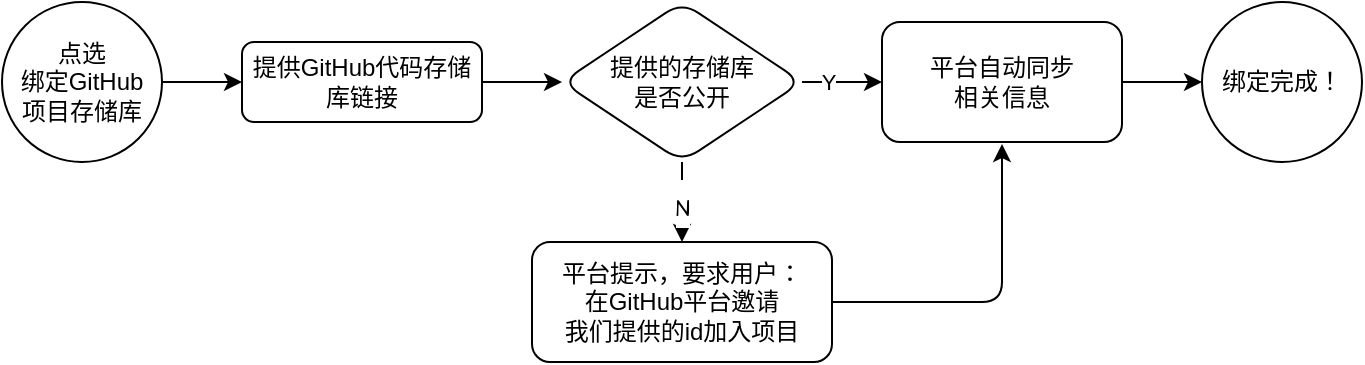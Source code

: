 <mxfile>
    <diagram name="第 1 页" id="eOHOjZIOPD_4_yfJL2AY">
        <mxGraphModel dx="286" dy="435" grid="1" gridSize="10" guides="1" tooltips="1" connect="1" arrows="1" fold="1" page="1" pageScale="1" pageWidth="827" pageHeight="1169" math="0" shadow="0">
            <root>
                <mxCell id="0"/>
                <mxCell id="1" parent="0"/>
                <mxCell id="10Ostz9Ktq01Javnzbu8-3" style="edgeStyle=orthogonalEdgeStyle;rounded=1;orthogonalLoop=1;jettySize=auto;html=1;entryX=0;entryY=0.5;entryDx=0;entryDy=0;" parent="1" source="10Ostz9Ktq01Javnzbu8-1" target="10Ostz9Ktq01Javnzbu8-2" edge="1">
                    <mxGeometry relative="1" as="geometry"/>
                </mxCell>
                <mxCell id="10Ostz9Ktq01Javnzbu8-1" value="点选&lt;br&gt;绑定GitHub&lt;br&gt;项目存储库" style="ellipse;whiteSpace=wrap;html=1;aspect=fixed;rounded=1;" parent="1" vertex="1">
                    <mxGeometry x="40" y="200" width="80" height="80" as="geometry"/>
                </mxCell>
                <mxCell id="10Ostz9Ktq01Javnzbu8-5" style="edgeStyle=orthogonalEdgeStyle;rounded=1;orthogonalLoop=1;jettySize=auto;html=1;entryX=0;entryY=0.5;entryDx=0;entryDy=0;" parent="1" source="10Ostz9Ktq01Javnzbu8-2" target="10Ostz9Ktq01Javnzbu8-4" edge="1">
                    <mxGeometry relative="1" as="geometry"/>
                </mxCell>
                <mxCell id="10Ostz9Ktq01Javnzbu8-2" value="提供GitHub代码存储库链接" style="rounded=1;whiteSpace=wrap;html=1;" parent="1" vertex="1">
                    <mxGeometry x="160" y="220" width="120" height="40" as="geometry"/>
                </mxCell>
                <mxCell id="10Ostz9Ktq01Javnzbu8-11" style="edgeStyle=orthogonalEdgeStyle;rounded=1;orthogonalLoop=1;jettySize=auto;html=1;entryX=0;entryY=0.5;entryDx=0;entryDy=0;" parent="1" source="10Ostz9Ktq01Javnzbu8-4" target="10Ostz9Ktq01Javnzbu8-10" edge="1">
                    <mxGeometry relative="1" as="geometry"/>
                </mxCell>
                <mxCell id="10Ostz9Ktq01Javnzbu8-12" value="Y" style="edgeLabel;html=1;align=center;verticalAlign=middle;resizable=0;points=[];rounded=1;" parent="10Ostz9Ktq01Javnzbu8-11" vertex="1" connectable="0">
                    <mxGeometry x="-0.354" relative="1" as="geometry">
                        <mxPoint as="offset"/>
                    </mxGeometry>
                </mxCell>
                <mxCell id="3" style="edgeStyle=none;hachureGap=4;html=1;entryX=0.5;entryY=0;entryDx=0;entryDy=0;fontFamily=Architects Daughter;fontSource=https%3A%2F%2Ffonts.googleapis.com%2Fcss%3Ffamily%3DArchitects%2BDaughter;fontSize=16;" parent="1" source="10Ostz9Ktq01Javnzbu8-4" target="10Ostz9Ktq01Javnzbu8-6" edge="1">
                    <mxGeometry relative="1" as="geometry"/>
                </mxCell>
                <mxCell id="4" value="&lt;font style=&quot;font-size: 11px;&quot;&gt;N&lt;/font&gt;" style="edgeLabel;html=1;align=center;verticalAlign=middle;resizable=0;points=[];fontSize=20;fontFamily=Architects Daughter;rounded=1;" parent="3" vertex="1" connectable="0">
                    <mxGeometry x="-0.403" y="1" relative="1" as="geometry">
                        <mxPoint x="-1" y="8" as="offset"/>
                    </mxGeometry>
                </mxCell>
                <mxCell id="10Ostz9Ktq01Javnzbu8-4" value="提供的存储库&lt;br&gt;是否公开" style="rhombus;whiteSpace=wrap;html=1;rounded=1;" parent="1" vertex="1">
                    <mxGeometry x="320" y="200" width="120" height="80" as="geometry"/>
                </mxCell>
                <mxCell id="10Ostz9Ktq01Javnzbu8-13" style="edgeStyle=orthogonalEdgeStyle;rounded=1;orthogonalLoop=1;jettySize=auto;html=1;exitX=1;exitY=0.5;exitDx=0;exitDy=0;" parent="1" source="10Ostz9Ktq01Javnzbu8-6" edge="1">
                    <mxGeometry relative="1" as="geometry">
                        <Array as="points">
                            <mxPoint x="540" y="350"/>
                        </Array>
                        <mxPoint x="540" y="271" as="targetPoint"/>
                    </mxGeometry>
                </mxCell>
                <mxCell id="10Ostz9Ktq01Javnzbu8-6" value="平台提示，要求用户：&lt;br&gt;在GitHub平台邀请&lt;br&gt;我们提供的id加入项目" style="rounded=1;whiteSpace=wrap;html=1;" parent="1" vertex="1">
                    <mxGeometry x="305" y="320" width="150" height="60" as="geometry"/>
                </mxCell>
                <mxCell id="58FQWNVrNWG30O1-0_ra-2" style="edgeStyle=orthogonalEdgeStyle;rounded=1;orthogonalLoop=1;jettySize=auto;html=1;entryX=0;entryY=0.5;entryDx=0;entryDy=0;" parent="1" source="10Ostz9Ktq01Javnzbu8-10" target="58FQWNVrNWG30O1-0_ra-1" edge="1">
                    <mxGeometry relative="1" as="geometry"/>
                </mxCell>
                <mxCell id="10Ostz9Ktq01Javnzbu8-10" value="平台自动同步&lt;br&gt;相关信息" style="rounded=1;whiteSpace=wrap;html=1;" parent="1" vertex="1">
                    <mxGeometry x="480" y="210" width="120" height="60" as="geometry"/>
                </mxCell>
                <mxCell id="58FQWNVrNWG30O1-0_ra-1" value="绑定完成！" style="ellipse;whiteSpace=wrap;html=1;aspect=fixed;rounded=1;" parent="1" vertex="1">
                    <mxGeometry x="640" y="200" width="80" height="80" as="geometry"/>
                </mxCell>
            </root>
        </mxGraphModel>
    </diagram>
    <diagram id="w_whIr7a8MEiAXfDzq4x" name="第 2 页">
        <mxGraphModel dx="848" dy="542" grid="1" gridSize="10" guides="1" tooltips="1" connect="1" arrows="1" fold="1" page="1" pageScale="1" pageWidth="1169" pageHeight="827" math="0" shadow="0">
            <root>
                <mxCell id="0"/>
                <mxCell id="1" parent="0"/>
                <mxCell id="sW9o6Y7h79L4V-O7xftM-3" style="edgeStyle=none;hachureGap=4;html=1;entryX=0;entryY=0.5;entryDx=0;entryDy=0;fontFamily=Architects Daughter;fontSource=https%3A%2F%2Ffonts.googleapis.com%2Fcss%3Ffamily%3DArchitects%2BDaughter;fontSize=11;rounded=1;" parent="1" source="sW9o6Y7h79L4V-O7xftM-1" target="sW9o6Y7h79L4V-O7xftM-2" edge="1">
                    <mxGeometry relative="1" as="geometry"/>
                </mxCell>
                <mxCell id="sW9o6Y7h79L4V-O7xftM-5" style="edgeStyle=none;hachureGap=4;html=1;entryX=0;entryY=0.5;entryDx=0;entryDy=0;fontFamily=Architects Daughter;fontSource=https%3A%2F%2Ffonts.googleapis.com%2Fcss%3Ffamily%3DArchitects%2BDaughter;fontSize=11;" parent="1" source="sW9o6Y7h79L4V-O7xftM-1" target="sW9o6Y7h79L4V-O7xftM-4" edge="1">
                    <mxGeometry relative="1" as="geometry"/>
                </mxCell>
                <mxCell id="sW9o6Y7h79L4V-O7xftM-1" value="将GitHub进展&lt;br&gt;关联到任务" style="ellipse;whiteSpace=wrap;html=1;aspect=fixed;hachureGap=4;fontFamily=Architects Daughter;fontSource=https%3A%2F%2Ffonts.googleapis.com%2Fcss%3Ffamily%3DArchitects%2BDaughter;fontSize=11;rounded=1;" parent="1" vertex="1">
                    <mxGeometry x="280" y="320" width="80" height="80" as="geometry"/>
                </mxCell>
                <mxCell id="sW9o6Y7h79L4V-O7xftM-8" style="edgeStyle=none;hachureGap=4;html=1;entryX=0;entryY=0.5;entryDx=0;entryDy=0;fontFamily=Architects Daughter;fontSource=https%3A%2F%2Ffonts.googleapis.com%2Fcss%3Ffamily%3DArchitects%2BDaughter;fontSize=11;" parent="1" source="sW9o6Y7h79L4V-O7xftM-2" target="sW9o6Y7h79L4V-O7xftM-6" edge="1">
                    <mxGeometry relative="1" as="geometry"/>
                </mxCell>
                <mxCell id="sW9o6Y7h79L4V-O7xftM-2" value="在GitHub进展预览界面" style="rounded=1;whiteSpace=wrap;html=1;hachureGap=4;fontFamily=Architects Daughter;fontSource=https%3A%2F%2Ffonts.googleapis.com%2Fcss%3Ffamily%3DArchitects%2BDaughter;fontSize=11;" parent="1" vertex="1">
                    <mxGeometry x="400" y="300" width="120" height="40" as="geometry"/>
                </mxCell>
                <mxCell id="sW9o6Y7h79L4V-O7xftM-9" style="edgeStyle=none;hachureGap=4;html=1;entryX=0;entryY=0.5;entryDx=0;entryDy=0;fontFamily=Architects Daughter;fontSource=https%3A%2F%2Ffonts.googleapis.com%2Fcss%3Ffamily%3DArchitects%2BDaughter;fontSize=11;" parent="1" source="sW9o6Y7h79L4V-O7xftM-4" target="sW9o6Y7h79L4V-O7xftM-7" edge="1">
                    <mxGeometry relative="1" as="geometry"/>
                </mxCell>
                <mxCell id="sW9o6Y7h79L4V-O7xftM-4" value="在任务查看界面" style="rounded=1;whiteSpace=wrap;html=1;hachureGap=4;fontFamily=Architects Daughter;fontSource=https%3A%2F%2Ffonts.googleapis.com%2Fcss%3Ffamily%3DArchitects%2BDaughter;fontSize=11;" parent="1" vertex="1">
                    <mxGeometry x="400" y="380" width="120" height="40" as="geometry"/>
                </mxCell>
                <mxCell id="sW9o6Y7h79L4V-O7xftM-11" style="edgeStyle=none;hachureGap=4;html=1;fontFamily=Architects Daughter;fontSource=https%3A%2F%2Ffonts.googleapis.com%2Fcss%3Ffamily%3DArchitects%2BDaughter;fontSize=11;" parent="1" source="sW9o6Y7h79L4V-O7xftM-6" target="sW9o6Y7h79L4V-O7xftM-10" edge="1">
                    <mxGeometry relative="1" as="geometry"/>
                </mxCell>
                <mxCell id="sW9o6Y7h79L4V-O7xftM-6" value="点击按钮选择任务" style="rounded=1;whiteSpace=wrap;html=1;hachureGap=4;fontFamily=Architects Daughter;fontSource=https%3A%2F%2Ffonts.googleapis.com%2Fcss%3Ffamily%3DArchitects%2BDaughter;fontSize=11;" parent="1" vertex="1">
                    <mxGeometry x="560" y="300" width="140" height="40" as="geometry"/>
                </mxCell>
                <mxCell id="sW9o6Y7h79L4V-O7xftM-13" style="edgeStyle=none;hachureGap=4;html=1;fontFamily=Architects Daughter;fontSource=https%3A%2F%2Ffonts.googleapis.com%2Fcss%3Ffamily%3DArchitects%2BDaughter;fontSize=11;" parent="1" source="sW9o6Y7h79L4V-O7xftM-7" target="sW9o6Y7h79L4V-O7xftM-10" edge="1">
                    <mxGeometry relative="1" as="geometry"/>
                </mxCell>
                <mxCell id="sW9o6Y7h79L4V-O7xftM-7" value="点击按钮选择GitHub进展" style="rounded=1;whiteSpace=wrap;html=1;hachureGap=4;fontFamily=Architects Daughter;fontSource=https%3A%2F%2Ffonts.googleapis.com%2Fcss%3Ffamily%3DArchitects%2BDaughter;fontSize=11;" parent="1" vertex="1">
                    <mxGeometry x="560" y="380" width="140" height="40" as="geometry"/>
                </mxCell>
                <mxCell id="sW9o6Y7h79L4V-O7xftM-10" value="完成关联" style="ellipse;whiteSpace=wrap;html=1;aspect=fixed;hachureGap=4;fontFamily=Architects Daughter;fontSource=https%3A%2F%2Ffonts.googleapis.com%2Fcss%3Ffamily%3DArchitects%2BDaughter;fontSize=11;rounded=1;" parent="1" vertex="1">
                    <mxGeometry x="760" y="320" width="80" height="80" as="geometry"/>
                </mxCell>
            </root>
        </mxGraphModel>
    </diagram>
</mxfile>